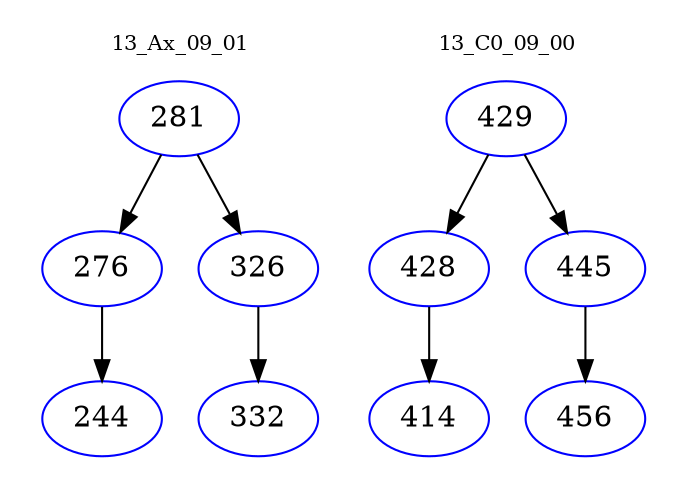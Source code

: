 digraph{
subgraph cluster_0 {
color = white
label = "13_Ax_09_01";
fontsize=10;
T0_281 [label="281", color="blue"]
T0_281 -> T0_276 [color="black"]
T0_276 [label="276", color="blue"]
T0_276 -> T0_244 [color="black"]
T0_244 [label="244", color="blue"]
T0_281 -> T0_326 [color="black"]
T0_326 [label="326", color="blue"]
T0_326 -> T0_332 [color="black"]
T0_332 [label="332", color="blue"]
}
subgraph cluster_1 {
color = white
label = "13_C0_09_00";
fontsize=10;
T1_429 [label="429", color="blue"]
T1_429 -> T1_428 [color="black"]
T1_428 [label="428", color="blue"]
T1_428 -> T1_414 [color="black"]
T1_414 [label="414", color="blue"]
T1_429 -> T1_445 [color="black"]
T1_445 [label="445", color="blue"]
T1_445 -> T1_456 [color="black"]
T1_456 [label="456", color="blue"]
}
}
